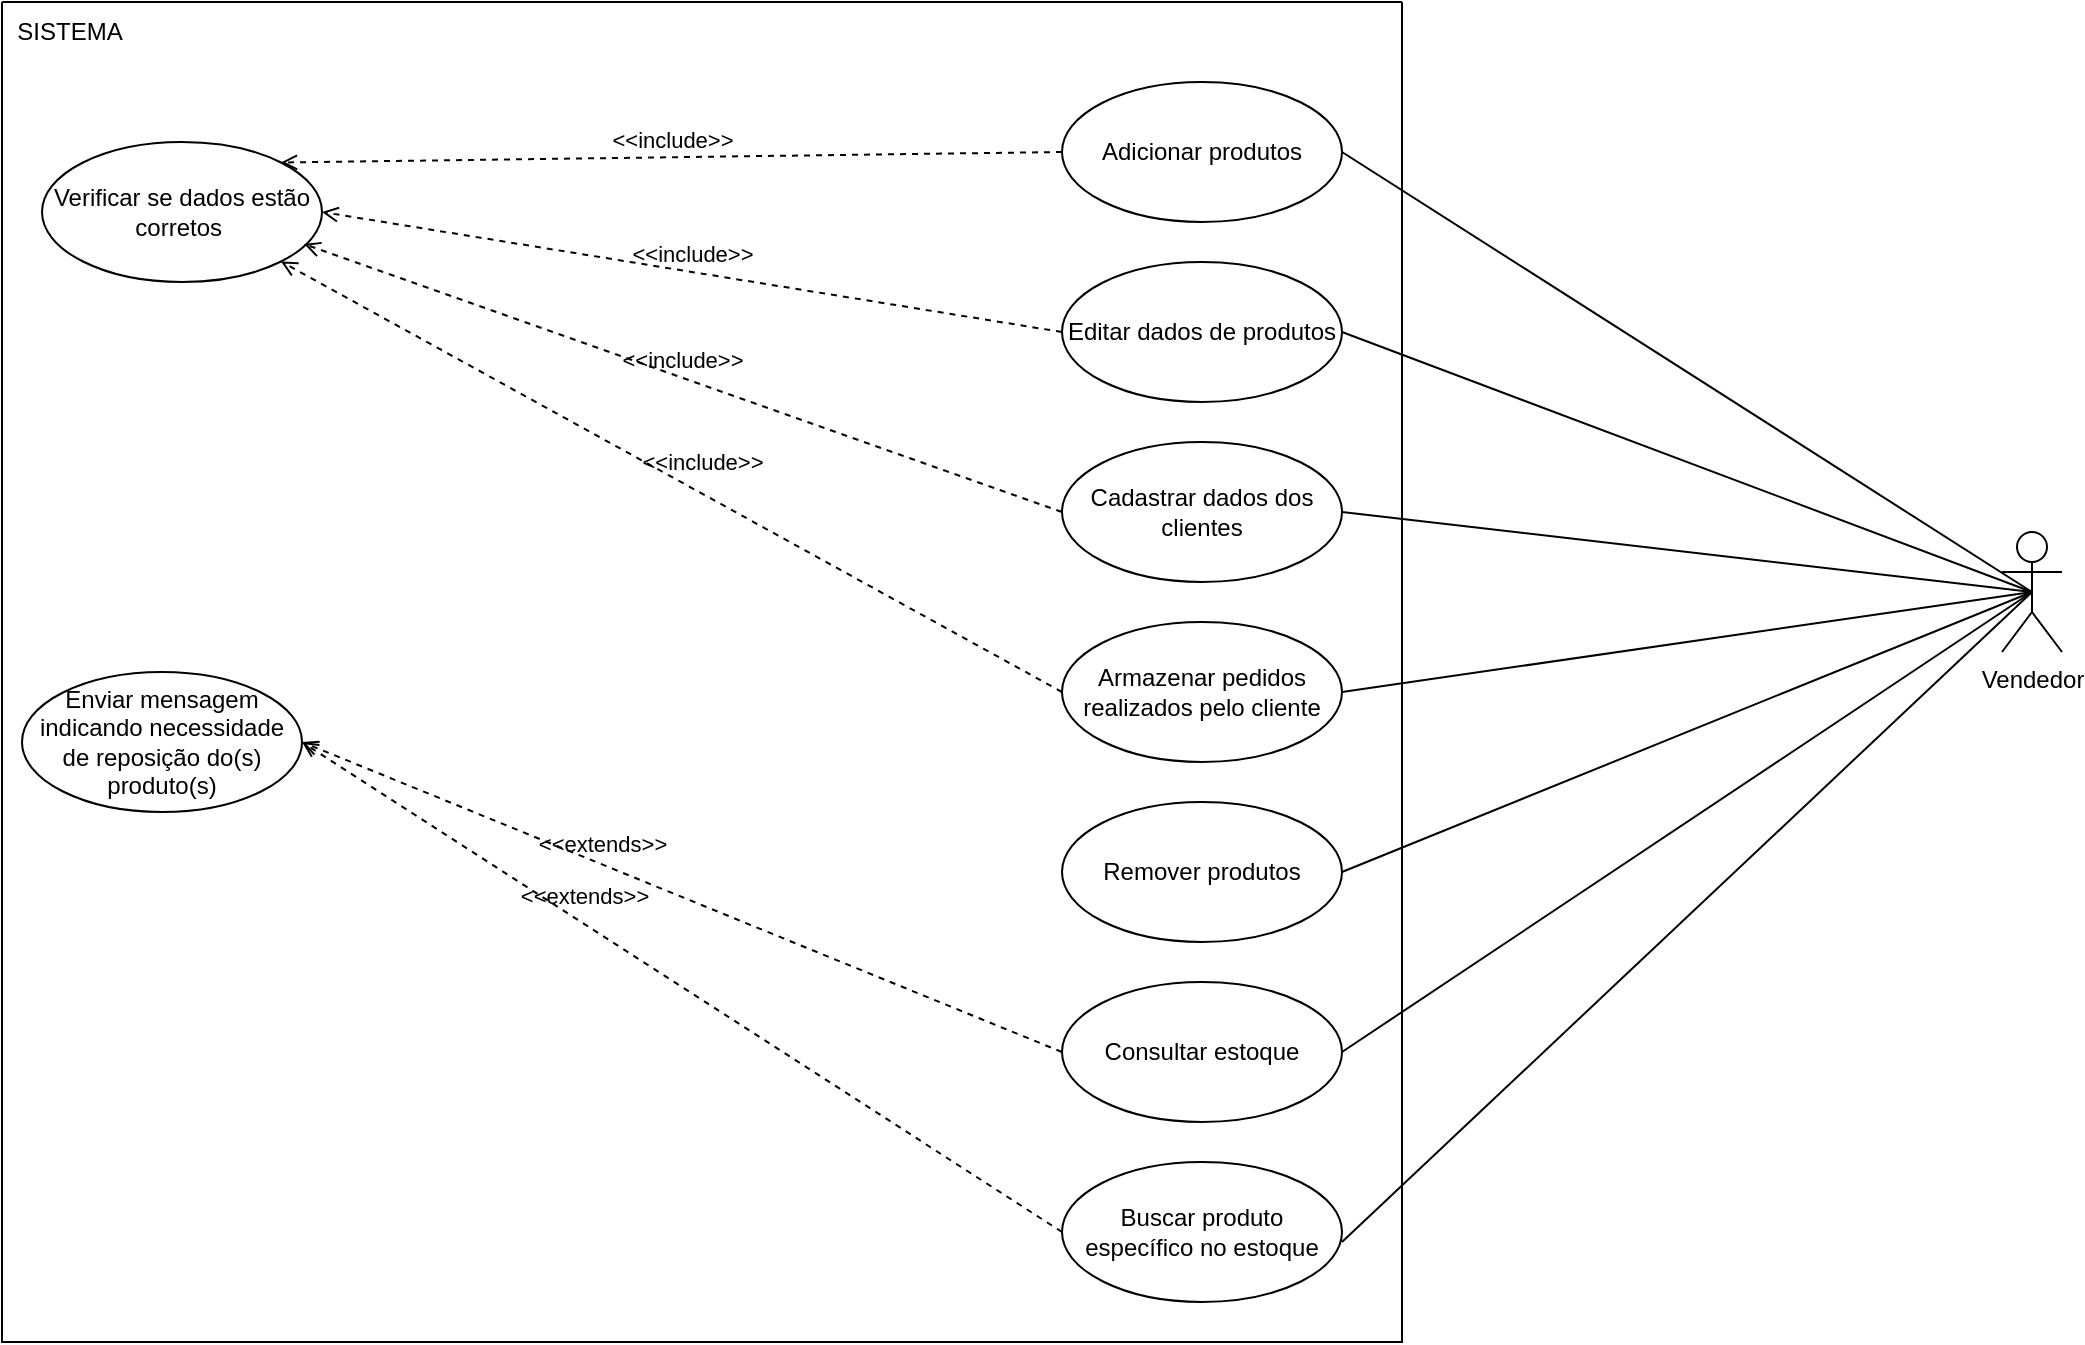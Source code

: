 <mxfile version="24.9.1">
  <diagram name="Página-1" id="0yyZf2vExyStb92xReoz">
    <mxGraphModel dx="1434" dy="780" grid="1" gridSize="10" guides="1" tooltips="1" connect="1" arrows="1" fold="1" page="1" pageScale="1" pageWidth="827" pageHeight="1169" math="0" shadow="0">
      <root>
        <mxCell id="0" />
        <mxCell id="1" parent="0" />
        <mxCell id="PGkATcvvUGbWVfut-UY--2" value="Vendedor" style="shape=umlActor;verticalLabelPosition=bottom;verticalAlign=top;html=1;" parent="1" vertex="1">
          <mxGeometry x="1150" y="445" width="30" height="60" as="geometry" />
        </mxCell>
        <mxCell id="PGkATcvvUGbWVfut-UY--23" value="" style="endArrow=none;html=1;rounded=0;entryX=0.5;entryY=0.5;entryDx=0;entryDy=0;entryPerimeter=0;exitX=1;exitY=0.5;exitDx=0;exitDy=0;" parent="1" source="PGkATcvvUGbWVfut-UY--11" target="PGkATcvvUGbWVfut-UY--2" edge="1">
          <mxGeometry relative="1" as="geometry">
            <mxPoint x="520" y="250" as="sourcePoint" />
            <mxPoint x="700" y="330" as="targetPoint" />
          </mxGeometry>
        </mxCell>
        <mxCell id="PGkATcvvUGbWVfut-UY--25" value="" style="endArrow=none;html=1;rounded=0;entryX=0.5;entryY=0.5;entryDx=0;entryDy=0;entryPerimeter=0;exitX=1;exitY=0.5;exitDx=0;exitDy=0;" parent="1" source="PGkATcvvUGbWVfut-UY--17" target="PGkATcvvUGbWVfut-UY--2" edge="1">
          <mxGeometry relative="1" as="geometry">
            <mxPoint x="530" y="270" as="sourcePoint" />
            <mxPoint x="700" y="340" as="targetPoint" />
          </mxGeometry>
        </mxCell>
        <mxCell id="PGkATcvvUGbWVfut-UY--27" value="" style="endArrow=none;html=1;rounded=0;exitX=1;exitY=0.5;exitDx=0;exitDy=0;entryX=0.5;entryY=0.5;entryDx=0;entryDy=0;entryPerimeter=0;" parent="1" source="PGkATcvvUGbWVfut-UY--26" target="PGkATcvvUGbWVfut-UY--2" edge="1">
          <mxGeometry relative="1" as="geometry">
            <mxPoint x="520" y="424.5" as="sourcePoint" />
            <mxPoint x="700" y="330" as="targetPoint" />
          </mxGeometry>
        </mxCell>
        <mxCell id="PGkATcvvUGbWVfut-UY--29" value="" style="endArrow=none;html=1;rounded=0;entryX=0.5;entryY=0.5;entryDx=0;entryDy=0;entryPerimeter=0;exitX=1;exitY=0.5;exitDx=0;exitDy=0;" parent="1" source="PGkATcvvUGbWVfut-UY--28" target="PGkATcvvUGbWVfut-UY--2" edge="1">
          <mxGeometry relative="1" as="geometry">
            <mxPoint x="520" y="505" as="sourcePoint" />
            <mxPoint x="700" y="410" as="targetPoint" />
          </mxGeometry>
        </mxCell>
        <mxCell id="PGkATcvvUGbWVfut-UY--31" value="" style="endArrow=none;html=1;rounded=0;entryX=0.5;entryY=0.5;entryDx=0;entryDy=0;entryPerimeter=0;exitX=1;exitY=0.5;exitDx=0;exitDy=0;" parent="1" source="PGkATcvvUGbWVfut-UY--30" target="PGkATcvvUGbWVfut-UY--2" edge="1">
          <mxGeometry relative="1" as="geometry">
            <mxPoint x="520" y="605" as="sourcePoint" />
            <mxPoint x="705" y="430" as="targetPoint" />
          </mxGeometry>
        </mxCell>
        <mxCell id="PGkATcvvUGbWVfut-UY--37" value="" style="swimlane;startSize=0;" parent="1" vertex="1">
          <mxGeometry x="150" y="180" width="700" height="670" as="geometry" />
        </mxCell>
        <mxCell id="PGkATcvvUGbWVfut-UY--32" value="SISTEMA" style="text;html=1;align=center;verticalAlign=middle;whiteSpace=wrap;rounded=0;" parent="PGkATcvvUGbWVfut-UY--37" vertex="1">
          <mxGeometry x="4" width="60" height="30" as="geometry" />
        </mxCell>
        <mxCell id="PGkATcvvUGbWVfut-UY--11" value="Adicionar produtos" style="ellipse;whiteSpace=wrap;html=1;" parent="PGkATcvvUGbWVfut-UY--37" vertex="1">
          <mxGeometry x="530" y="40" width="140" height="70" as="geometry" />
        </mxCell>
        <mxCell id="PGkATcvvUGbWVfut-UY--22" value="" style="text;strokeColor=none;fillColor=none;align=left;verticalAlign=middle;spacingTop=-1;spacingLeft=4;spacingRight=4;rotatable=0;labelPosition=right;points=[];portConstraint=eastwest;" parent="PGkATcvvUGbWVfut-UY--37" vertex="1">
          <mxGeometry x="680" y="260" width="20" height="14" as="geometry" />
        </mxCell>
        <mxCell id="U0aSdUmngwH33HCEDwY0-1" value="Verificar se dados estão corretos&amp;nbsp;" style="ellipse;whiteSpace=wrap;html=1;" parent="PGkATcvvUGbWVfut-UY--37" vertex="1">
          <mxGeometry x="20" y="70" width="140" height="70" as="geometry" />
        </mxCell>
        <mxCell id="PGkATcvvUGbWVfut-UY--17" value="Remover produtos" style="ellipse;whiteSpace=wrap;html=1;" parent="PGkATcvvUGbWVfut-UY--37" vertex="1">
          <mxGeometry x="530" y="400" width="140" height="70" as="geometry" />
        </mxCell>
        <mxCell id="PGkATcvvUGbWVfut-UY--26" value="Editar dados de produtos" style="ellipse;whiteSpace=wrap;html=1;" parent="PGkATcvvUGbWVfut-UY--37" vertex="1">
          <mxGeometry x="530" y="130" width="140" height="70" as="geometry" />
        </mxCell>
        <mxCell id="U0aSdUmngwH33HCEDwY0-5" value="&amp;lt;&amp;lt;include&amp;gt;&amp;gt;" style="html=1;verticalAlign=bottom;labelBackgroundColor=none;endArrow=open;endFill=0;dashed=1;rounded=0;entryX=1;entryY=0;entryDx=0;entryDy=0;exitX=0;exitY=0.5;exitDx=0;exitDy=0;" parent="PGkATcvvUGbWVfut-UY--37" target="U0aSdUmngwH33HCEDwY0-1" edge="1" source="PGkATcvvUGbWVfut-UY--11">
          <mxGeometry width="160" relative="1" as="geometry">
            <mxPoint x="525" y="80" as="sourcePoint" />
            <mxPoint x="675" y="70" as="targetPoint" />
          </mxGeometry>
        </mxCell>
        <mxCell id="U0aSdUmngwH33HCEDwY0-6" value="&amp;lt;&amp;lt;include&amp;gt;&amp;gt;" style="html=1;verticalAlign=bottom;labelBackgroundColor=none;endArrow=open;endFill=0;dashed=1;rounded=0;entryX=1;entryY=0.5;entryDx=0;entryDy=0;exitX=0;exitY=0.5;exitDx=0;exitDy=0;" parent="PGkATcvvUGbWVfut-UY--37" target="U0aSdUmngwH33HCEDwY0-1" edge="1" source="PGkATcvvUGbWVfut-UY--26">
          <mxGeometry width="160" relative="1" as="geometry">
            <mxPoint x="535" y="150" as="sourcePoint" />
            <mxPoint x="460" y="185" as="targetPoint" />
          </mxGeometry>
        </mxCell>
        <mxCell id="PGkATcvvUGbWVfut-UY--28" value="Cadastrar dados dos clientes" style="ellipse;whiteSpace=wrap;html=1;" parent="PGkATcvvUGbWVfut-UY--37" vertex="1">
          <mxGeometry x="530" y="220" width="140" height="70" as="geometry" />
        </mxCell>
        <mxCell id="U0aSdUmngwH33HCEDwY0-9" value="&amp;lt;&amp;lt;include&amp;gt;&amp;gt;" style="html=1;verticalAlign=bottom;labelBackgroundColor=none;endArrow=open;endFill=0;dashed=1;rounded=0;entryX=0.936;entryY=0.729;entryDx=0;entryDy=0;entryPerimeter=0;exitX=0;exitY=0.5;exitDx=0;exitDy=0;" parent="PGkATcvvUGbWVfut-UY--37" source="PGkATcvvUGbWVfut-UY--28" target="U0aSdUmngwH33HCEDwY0-1" edge="1">
          <mxGeometry width="160" relative="1" as="geometry">
            <mxPoint x="545" y="160" as="sourcePoint" />
            <mxPoint x="430" y="150" as="targetPoint" />
          </mxGeometry>
        </mxCell>
        <mxCell id="PGkATcvvUGbWVfut-UY--30" value="Consultar estoque" style="ellipse;whiteSpace=wrap;html=1;" parent="PGkATcvvUGbWVfut-UY--37" vertex="1">
          <mxGeometry x="530" y="490" width="140" height="70" as="geometry" />
        </mxCell>
        <mxCell id="PGkATcvvUGbWVfut-UY--38" value="Armazenar pedidos realizados pelo cliente" style="ellipse;whiteSpace=wrap;html=1;" parent="PGkATcvvUGbWVfut-UY--37" vertex="1">
          <mxGeometry x="530" y="310" width="140" height="70" as="geometry" />
        </mxCell>
        <mxCell id="U0aSdUmngwH33HCEDwY0-10" value="&amp;lt;&amp;lt;include&amp;gt;&amp;gt;" style="html=1;verticalAlign=bottom;labelBackgroundColor=none;endArrow=open;endFill=0;dashed=1;rounded=0;exitX=0;exitY=0.5;exitDx=0;exitDy=0;entryX=1;entryY=1;entryDx=0;entryDy=0;" parent="PGkATcvvUGbWVfut-UY--37" target="U0aSdUmngwH33HCEDwY0-1" edge="1" source="PGkATcvvUGbWVfut-UY--38">
          <mxGeometry x="-0.064" y="-6" width="160" relative="1" as="geometry">
            <mxPoint x="530" y="346" as="sourcePoint" />
            <mxPoint x="404" y="240" as="targetPoint" />
            <mxPoint as="offset" />
          </mxGeometry>
        </mxCell>
        <mxCell id="P9RirPLC_gMXUO3DuBf9-1" value="Buscar produto específico no estoque" style="ellipse;whiteSpace=wrap;html=1;" parent="PGkATcvvUGbWVfut-UY--37" vertex="1">
          <mxGeometry x="530" y="580" width="140" height="70" as="geometry" />
        </mxCell>
        <mxCell id="4SGDtYauVxf6XJktUfxX-1" value="Enviar mensagem indicando necessidade de reposição do(s) produto(s)" style="ellipse;whiteSpace=wrap;html=1;" vertex="1" parent="PGkATcvvUGbWVfut-UY--37">
          <mxGeometry x="10" y="335" width="140" height="70" as="geometry" />
        </mxCell>
        <mxCell id="4SGDtYauVxf6XJktUfxX-3" value="&amp;lt;&amp;lt;extends&amp;gt;&amp;gt;" style="html=1;verticalAlign=bottom;labelBackgroundColor=none;endArrow=open;endFill=0;dashed=1;rounded=0;exitX=0;exitY=0.5;exitDx=0;exitDy=0;entryX=1;entryY=0.5;entryDx=0;entryDy=0;" edge="1" parent="PGkATcvvUGbWVfut-UY--37" source="PGkATcvvUGbWVfut-UY--30" target="4SGDtYauVxf6XJktUfxX-1">
          <mxGeometry x="0.213" y="-1" width="160" relative="1" as="geometry">
            <mxPoint x="545.5" y="580" as="sourcePoint" />
            <mxPoint x="154.5" y="364" as="targetPoint" />
            <mxPoint as="offset" />
          </mxGeometry>
        </mxCell>
        <mxCell id="4SGDtYauVxf6XJktUfxX-4" value="&amp;lt;&amp;lt;extends&amp;gt;&amp;gt;" style="html=1;verticalAlign=bottom;labelBackgroundColor=none;endArrow=open;endFill=0;dashed=1;rounded=0;exitX=0;exitY=0.5;exitDx=0;exitDy=0;entryX=1;entryY=0.5;entryDx=0;entryDy=0;" edge="1" parent="PGkATcvvUGbWVfut-UY--37" source="P9RirPLC_gMXUO3DuBf9-1" target="4SGDtYauVxf6XJktUfxX-1">
          <mxGeometry x="0.267" y="-4" width="160" relative="1" as="geometry">
            <mxPoint x="540" y="85" as="sourcePoint" />
            <mxPoint x="160" y="380" as="targetPoint" />
            <mxPoint as="offset" />
          </mxGeometry>
        </mxCell>
        <mxCell id="PGkATcvvUGbWVfut-UY--39" value="" style="endArrow=none;html=1;rounded=0;entryX=0.5;entryY=0.5;entryDx=0;entryDy=0;entryPerimeter=0;exitX=1;exitY=0.5;exitDx=0;exitDy=0;" parent="1" source="PGkATcvvUGbWVfut-UY--38" target="PGkATcvvUGbWVfut-UY--2" edge="1">
          <mxGeometry relative="1" as="geometry">
            <mxPoint x="520" y="695" as="sourcePoint" />
            <mxPoint x="735" y="520" as="targetPoint" />
          </mxGeometry>
        </mxCell>
        <mxCell id="P9RirPLC_gMXUO3DuBf9-3" value="" style="endArrow=none;html=1;rounded=0;entryX=0.5;entryY=0.5;entryDx=0;entryDy=0;entryPerimeter=0;exitX=1;exitY=0.5;exitDx=0;exitDy=0;" parent="1" target="PGkATcvvUGbWVfut-UY--2" edge="1">
          <mxGeometry relative="1" as="geometry">
            <mxPoint x="820" y="800" as="sourcePoint" />
            <mxPoint x="1165" y="570" as="targetPoint" />
          </mxGeometry>
        </mxCell>
      </root>
    </mxGraphModel>
  </diagram>
</mxfile>
